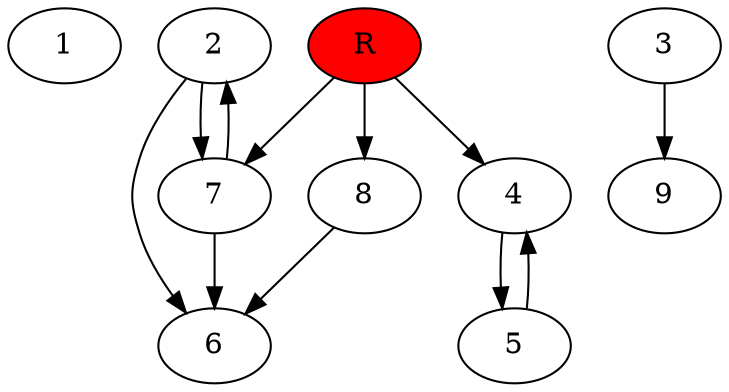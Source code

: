 digraph prb15535 {
	1
	2
	3
	4
	5
	6
	7
	8
	R [fillcolor="#ff0000" style=filled]
	2 -> 6
	2 -> 7
	3 -> 9
	4 -> 5
	5 -> 4
	7 -> 2
	7 -> 6
	8 -> 6
	R -> 4
	R -> 7
	R -> 8
}
